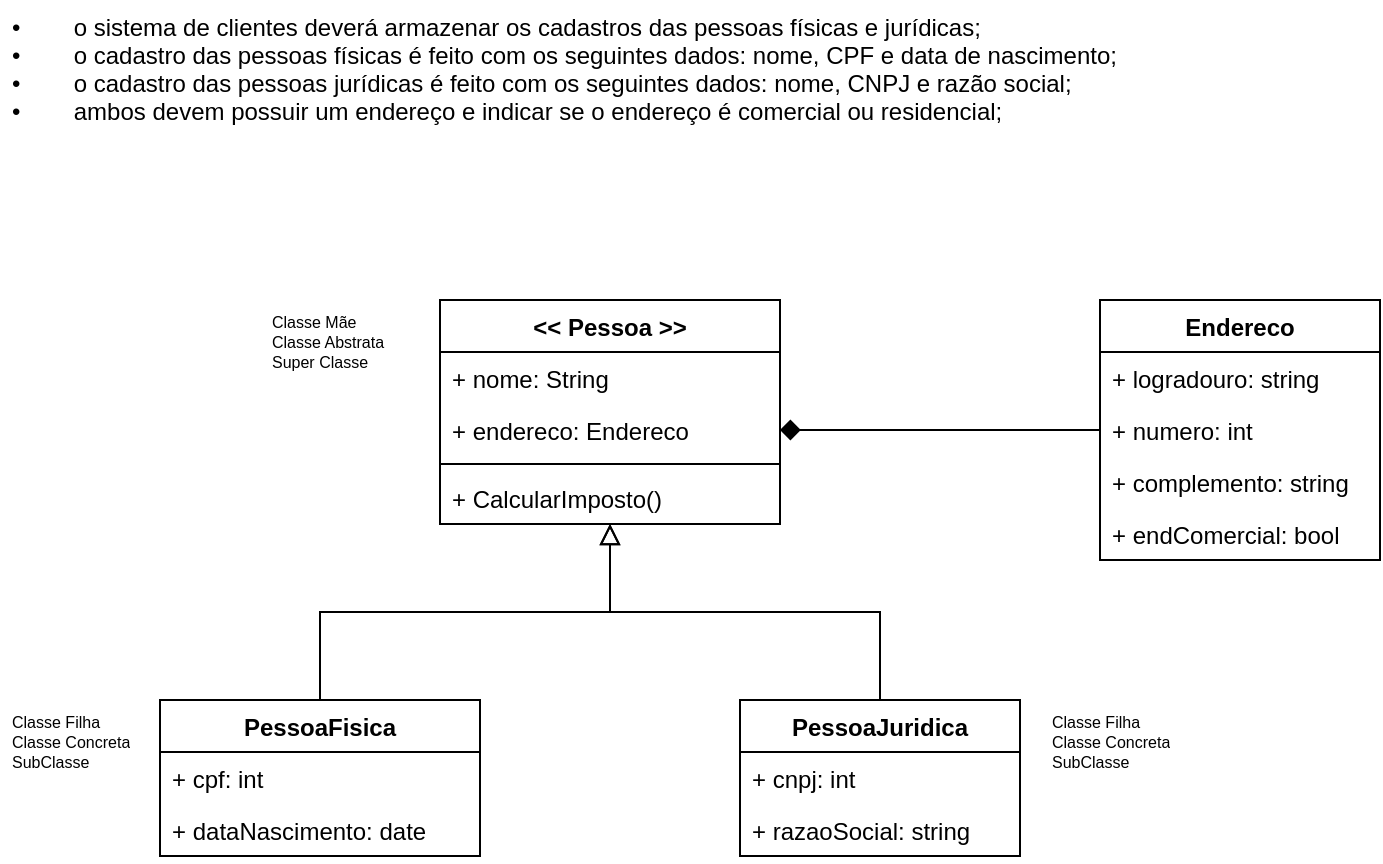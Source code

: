 <mxfile version="20.8.10" type="device"><diagram name="Página-1" id="Y7ub9IDSWqrfRWS2ELR5"><mxGraphModel dx="956" dy="509" grid="1" gridSize="10" guides="1" tooltips="1" connect="1" arrows="1" fold="1" page="1" pageScale="1" pageWidth="827" pageHeight="1169" math="0" shadow="0"><root><mxCell id="0"/><mxCell id="1" parent="0"/><mxCell id="s2tb77Z8W0bXjJehlHlp-14" value="•        o sistema de clientes deverá armazenar os cadastros das pessoas físicas e jurídicas;&#10;•        o cadastro das pessoas físicas é feito com os seguintes dados: nome, CPF e data de nascimento;&#10;•        o cadastro das pessoas jurídicas é feito com os seguintes dados: nome, CNPJ e razão social;&#10;•        ambos devem possuir um endereço e indicar se o endereço é comercial ou residencial;" style="text;strokeColor=none;fillColor=none;align=left;verticalAlign=top;spacingLeft=4;spacingRight=4;overflow=hidden;rotatable=0;points=[[0,0.5],[1,0.5]];portConstraint=eastwest;" vertex="1" parent="1"><mxGeometry x="20" y="10" width="570" height="80" as="geometry"/></mxCell><mxCell id="s2tb77Z8W0bXjJehlHlp-15" value="&lt;&lt; Pessoa &gt;&gt;" style="swimlane;fontStyle=1;align=center;verticalAlign=top;childLayout=stackLayout;horizontal=1;startSize=26;horizontalStack=0;resizeParent=1;resizeParentMax=0;resizeLast=0;collapsible=1;marginBottom=0;" vertex="1" parent="1"><mxGeometry x="240" y="160" width="170" height="112" as="geometry"/></mxCell><mxCell id="s2tb77Z8W0bXjJehlHlp-16" value="+ nome: String" style="text;strokeColor=none;fillColor=none;align=left;verticalAlign=top;spacingLeft=4;spacingRight=4;overflow=hidden;rotatable=0;points=[[0,0.5],[1,0.5]];portConstraint=eastwest;" vertex="1" parent="s2tb77Z8W0bXjJehlHlp-15"><mxGeometry y="26" width="170" height="26" as="geometry"/></mxCell><mxCell id="s2tb77Z8W0bXjJehlHlp-31" value="+ endereco: Endereco" style="text;strokeColor=none;fillColor=none;align=left;verticalAlign=top;spacingLeft=4;spacingRight=4;overflow=hidden;rotatable=0;points=[[0,0.5],[1,0.5]];portConstraint=eastwest;" vertex="1" parent="s2tb77Z8W0bXjJehlHlp-15"><mxGeometry y="52" width="170" height="26" as="geometry"/></mxCell><mxCell id="s2tb77Z8W0bXjJehlHlp-17" value="" style="line;strokeWidth=1;fillColor=none;align=left;verticalAlign=middle;spacingTop=-1;spacingLeft=3;spacingRight=3;rotatable=0;labelPosition=right;points=[];portConstraint=eastwest;strokeColor=inherit;" vertex="1" parent="s2tb77Z8W0bXjJehlHlp-15"><mxGeometry y="78" width="170" height="8" as="geometry"/></mxCell><mxCell id="s2tb77Z8W0bXjJehlHlp-18" value="+ CalcularImposto()" style="text;strokeColor=none;fillColor=none;align=left;verticalAlign=top;spacingLeft=4;spacingRight=4;overflow=hidden;rotatable=0;points=[[0,0.5],[1,0.5]];portConstraint=eastwest;" vertex="1" parent="s2tb77Z8W0bXjJehlHlp-15"><mxGeometry y="86" width="170" height="26" as="geometry"/></mxCell><mxCell id="s2tb77Z8W0bXjJehlHlp-39" style="edgeStyle=orthogonalEdgeStyle;rounded=0;orthogonalLoop=1;jettySize=auto;html=1;startArrow=none;startFill=0;endArrow=block;endFill=0;endSize=8;" edge="1" parent="1" source="s2tb77Z8W0bXjJehlHlp-19" target="s2tb77Z8W0bXjJehlHlp-15"><mxGeometry relative="1" as="geometry"/></mxCell><mxCell id="s2tb77Z8W0bXjJehlHlp-19" value="PessoaFisica" style="swimlane;fontStyle=1;childLayout=stackLayout;horizontal=1;startSize=26;fillColor=none;horizontalStack=0;resizeParent=1;resizeParentMax=0;resizeLast=0;collapsible=1;marginBottom=0;" vertex="1" parent="1"><mxGeometry x="100" y="360" width="160" height="78" as="geometry"/></mxCell><mxCell id="s2tb77Z8W0bXjJehlHlp-20" value="+ cpf: int" style="text;strokeColor=none;fillColor=none;align=left;verticalAlign=top;spacingLeft=4;spacingRight=4;overflow=hidden;rotatable=0;points=[[0,0.5],[1,0.5]];portConstraint=eastwest;" vertex="1" parent="s2tb77Z8W0bXjJehlHlp-19"><mxGeometry y="26" width="160" height="26" as="geometry"/></mxCell><mxCell id="s2tb77Z8W0bXjJehlHlp-21" value="+ dataNascimento: date" style="text;strokeColor=none;fillColor=none;align=left;verticalAlign=top;spacingLeft=4;spacingRight=4;overflow=hidden;rotatable=0;points=[[0,0.5],[1,0.5]];portConstraint=eastwest;" vertex="1" parent="s2tb77Z8W0bXjJehlHlp-19"><mxGeometry y="52" width="160" height="26" as="geometry"/></mxCell><mxCell id="s2tb77Z8W0bXjJehlHlp-38" style="edgeStyle=orthogonalEdgeStyle;rounded=0;orthogonalLoop=1;jettySize=auto;html=1;startArrow=none;startFill=0;endArrow=block;endFill=0;endSize=8;" edge="1" parent="1" source="s2tb77Z8W0bXjJehlHlp-23" target="s2tb77Z8W0bXjJehlHlp-15"><mxGeometry relative="1" as="geometry"/></mxCell><mxCell id="s2tb77Z8W0bXjJehlHlp-23" value="PessoaJuridica" style="swimlane;fontStyle=1;childLayout=stackLayout;horizontal=1;startSize=26;fillColor=none;horizontalStack=0;resizeParent=1;resizeParentMax=0;resizeLast=0;collapsible=1;marginBottom=0;" vertex="1" parent="1"><mxGeometry x="390" y="360" width="140" height="78" as="geometry"/></mxCell><mxCell id="s2tb77Z8W0bXjJehlHlp-24" value="+ cnpj: int" style="text;strokeColor=none;fillColor=none;align=left;verticalAlign=top;spacingLeft=4;spacingRight=4;overflow=hidden;rotatable=0;points=[[0,0.5],[1,0.5]];portConstraint=eastwest;" vertex="1" parent="s2tb77Z8W0bXjJehlHlp-23"><mxGeometry y="26" width="140" height="26" as="geometry"/></mxCell><mxCell id="s2tb77Z8W0bXjJehlHlp-25" value="+ razaoSocial: string" style="text;strokeColor=none;fillColor=none;align=left;verticalAlign=top;spacingLeft=4;spacingRight=4;overflow=hidden;rotatable=0;points=[[0,0.5],[1,0.5]];portConstraint=eastwest;" vertex="1" parent="s2tb77Z8W0bXjJehlHlp-23"><mxGeometry y="52" width="140" height="26" as="geometry"/></mxCell><mxCell id="s2tb77Z8W0bXjJehlHlp-27" value="Endereco" style="swimlane;fontStyle=1;childLayout=stackLayout;horizontal=1;startSize=26;fillColor=none;horizontalStack=0;resizeParent=1;resizeParentMax=0;resizeLast=0;collapsible=1;marginBottom=0;" vertex="1" parent="1"><mxGeometry x="570" y="160" width="140" height="130" as="geometry"/></mxCell><mxCell id="s2tb77Z8W0bXjJehlHlp-28" value="+ logradouro: string" style="text;strokeColor=none;fillColor=none;align=left;verticalAlign=top;spacingLeft=4;spacingRight=4;overflow=hidden;rotatable=0;points=[[0,0.5],[1,0.5]];portConstraint=eastwest;" vertex="1" parent="s2tb77Z8W0bXjJehlHlp-27"><mxGeometry y="26" width="140" height="26" as="geometry"/></mxCell><mxCell id="s2tb77Z8W0bXjJehlHlp-29" value="+ numero: int" style="text;strokeColor=none;fillColor=none;align=left;verticalAlign=top;spacingLeft=4;spacingRight=4;overflow=hidden;rotatable=0;points=[[0,0.5],[1,0.5]];portConstraint=eastwest;" vertex="1" parent="s2tb77Z8W0bXjJehlHlp-27"><mxGeometry y="52" width="140" height="26" as="geometry"/></mxCell><mxCell id="s2tb77Z8W0bXjJehlHlp-33" value="+ complemento: string" style="text;strokeColor=none;fillColor=none;align=left;verticalAlign=top;spacingLeft=4;spacingRight=4;overflow=hidden;rotatable=0;points=[[0,0.5],[1,0.5]];portConstraint=eastwest;" vertex="1" parent="s2tb77Z8W0bXjJehlHlp-27"><mxGeometry y="78" width="140" height="26" as="geometry"/></mxCell><mxCell id="s2tb77Z8W0bXjJehlHlp-30" value="+ endComercial: bool" style="text;strokeColor=none;fillColor=none;align=left;verticalAlign=top;spacingLeft=4;spacingRight=4;overflow=hidden;rotatable=0;points=[[0,0.5],[1,0.5]];portConstraint=eastwest;" vertex="1" parent="s2tb77Z8W0bXjJehlHlp-27"><mxGeometry y="104" width="140" height="26" as="geometry"/></mxCell><mxCell id="s2tb77Z8W0bXjJehlHlp-34" style="edgeStyle=orthogonalEdgeStyle;rounded=0;orthogonalLoop=1;jettySize=auto;html=1;startArrow=none;startFill=0;endArrow=diamond;endFill=1;endSize=8;" edge="1" parent="1" source="s2tb77Z8W0bXjJehlHlp-29" target="s2tb77Z8W0bXjJehlHlp-31"><mxGeometry relative="1" as="geometry"/></mxCell><mxCell id="s2tb77Z8W0bXjJehlHlp-40" value="Classe Mãe&#10;Classe Abstrata&#10;Super Classe " style="text;strokeColor=none;fillColor=none;align=left;verticalAlign=top;spacingLeft=4;spacingRight=4;overflow=hidden;rotatable=0;points=[[0,0.5],[1,0.5]];portConstraint=eastwest;fontSize=8;" vertex="1" parent="1"><mxGeometry x="150" y="160" width="70" height="40" as="geometry"/></mxCell><mxCell id="s2tb77Z8W0bXjJehlHlp-42" value="Classe Filha&#10;Classe Concreta&#10;SubClasse&#10;" style="text;strokeColor=none;fillColor=none;align=left;verticalAlign=top;spacingLeft=4;spacingRight=4;overflow=hidden;rotatable=0;points=[[0,0.5],[1,0.5]];portConstraint=eastwest;fontSize=8;" vertex="1" parent="1"><mxGeometry x="20" y="360" width="70" height="40" as="geometry"/></mxCell><mxCell id="s2tb77Z8W0bXjJehlHlp-65" value="Classe Filha&#10;Classe Concreta&#10;SubClasse&#10;" style="text;strokeColor=none;fillColor=none;align=left;verticalAlign=top;spacingLeft=4;spacingRight=4;overflow=hidden;rotatable=0;points=[[0,0.5],[1,0.5]];portConstraint=eastwest;fontSize=8;" vertex="1" parent="1"><mxGeometry x="540" y="360" width="70" height="40" as="geometry"/></mxCell></root></mxGraphModel></diagram></mxfile>